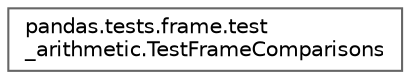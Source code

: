 digraph "Graphical Class Hierarchy"
{
 // LATEX_PDF_SIZE
  bgcolor="transparent";
  edge [fontname=Helvetica,fontsize=10,labelfontname=Helvetica,labelfontsize=10];
  node [fontname=Helvetica,fontsize=10,shape=box,height=0.2,width=0.4];
  rankdir="LR";
  Node0 [id="Node000000",label="pandas.tests.frame.test\l_arithmetic.TestFrameComparisons",height=0.2,width=0.4,color="grey40", fillcolor="white", style="filled",URL="$d6/d84/classpandas_1_1tests_1_1frame_1_1test__arithmetic_1_1TestFrameComparisons.html",tooltip=" "];
}
